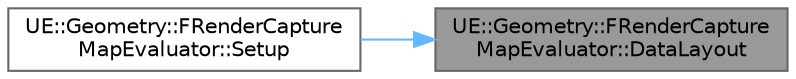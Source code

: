 digraph "UE::Geometry::FRenderCaptureMapEvaluator::DataLayout"
{
 // INTERACTIVE_SVG=YES
 // LATEX_PDF_SIZE
  bgcolor="transparent";
  edge [fontname=Helvetica,fontsize=10,labelfontname=Helvetica,labelfontsize=10];
  node [fontname=Helvetica,fontsize=10,shape=box,height=0.2,width=0.4];
  rankdir="RL";
  Node1 [id="Node000001",label="UE::Geometry::FRenderCapture\lMapEvaluator::DataLayout",height=0.2,width=0.4,color="gray40", fillcolor="grey60", style="filled", fontcolor="black",tooltip=" "];
  Node1 -> Node2 [id="edge1_Node000001_Node000002",dir="back",color="steelblue1",style="solid",tooltip=" "];
  Node2 [id="Node000002",label="UE::Geometry::FRenderCapture\lMapEvaluator::Setup",height=0.2,width=0.4,color="grey40", fillcolor="white", style="filled",URL="$d7/d80/classUE_1_1Geometry_1_1FRenderCaptureMapEvaluator.html#ab208f4e4375a9eacb8b9521cae07717c",tooltip="Invoked at start of bake to setup this evaluator and return an evaluation context to the baker."];
}
